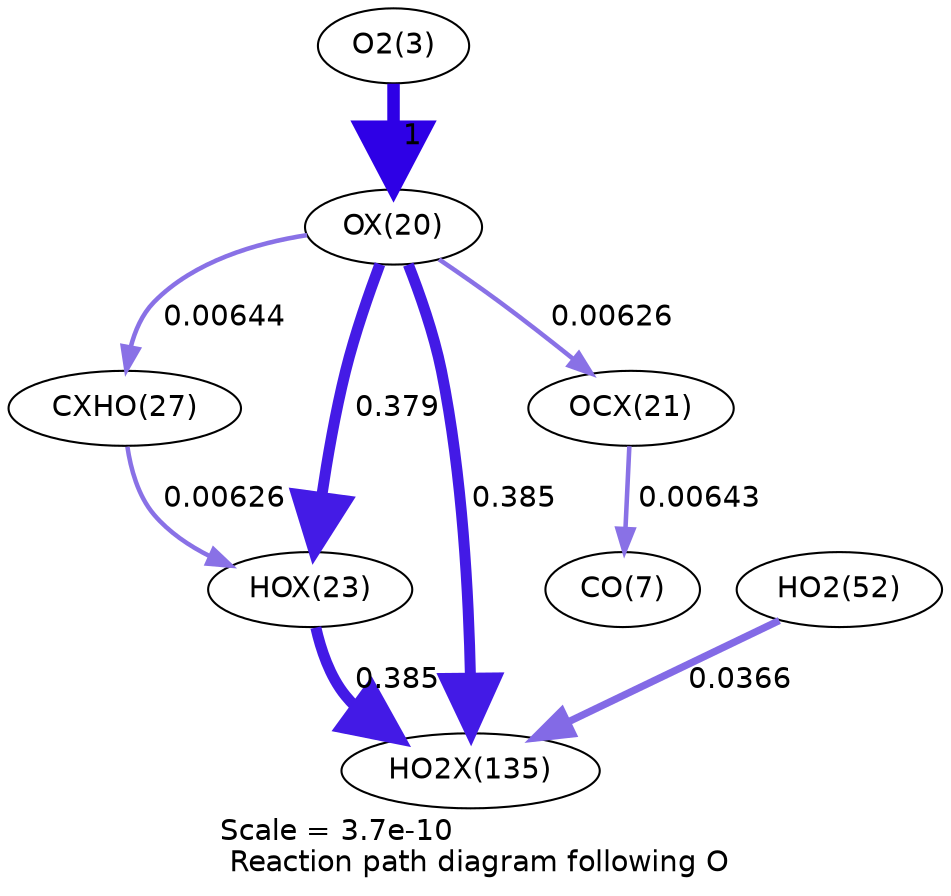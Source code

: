 digraph reaction_paths {
center=1;
s5 -> s28[fontname="Helvetica", penwidth=6, arrowsize=3, color="0.7, 1.5, 0.9"
, label=" 1"];
s28 -> s31[fontname="Helvetica", penwidth=5.27, arrowsize=2.63, color="0.7, 0.879, 0.9"
, label=" 0.379"];
s28 -> s46[fontname="Helvetica", penwidth=5.28, arrowsize=2.64, color="0.7, 0.885, 0.9"
, label=" 0.385"];
s28 -> s33[fontname="Helvetica", penwidth=2.19, arrowsize=1.1, color="0.7, 0.506, 0.9"
, label=" 0.00644"];
s28 -> s29[fontname="Helvetica", penwidth=2.17, arrowsize=1.08, color="0.7, 0.506, 0.9"
, label=" 0.00626"];
s31 -> s46[fontname="Helvetica", penwidth=5.28, arrowsize=2.64, color="0.7, 0.885, 0.9"
, label=" 0.385"];
s33 -> s31[fontname="Helvetica", penwidth=2.17, arrowsize=1.08, color="0.7, 0.506, 0.9"
, label=" 0.00626"];
s21 -> s46[fontname="Helvetica", penwidth=3.5, arrowsize=1.75, color="0.7, 0.537, 0.9"
, label=" 0.0366"];
s29 -> s9[fontname="Helvetica", penwidth=2.19, arrowsize=1.09, color="0.7, 0.506, 0.9"
, label=" 0.00643"];
s5 [ fontname="Helvetica", label="O2(3)"];
s9 [ fontname="Helvetica", label="CO(7)"];
s21 [ fontname="Helvetica", label="HO2(52)"];
s28 [ fontname="Helvetica", label="OX(20)"];
s29 [ fontname="Helvetica", label="OCX(21)"];
s31 [ fontname="Helvetica", label="HOX(23)"];
s33 [ fontname="Helvetica", label="CXHO(27)"];
s46 [ fontname="Helvetica", label="HO2X(135)"];
 label = "Scale = 3.7e-10\l Reaction path diagram following O";
 fontname = "Helvetica";
}
